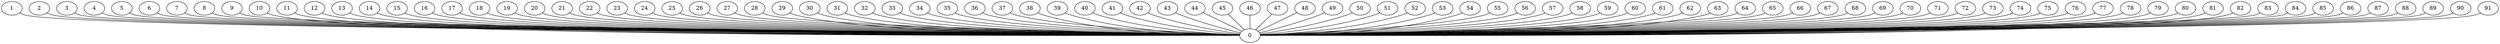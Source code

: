 graph G {
0;
1;
2;
3;
4;
5;
6;
7;
8;
9;
10;
11;
12;
13;
14;
15;
16;
17;
18;
19;
20;
21;
22;
23;
24;
25;
26;
27;
28;
29;
30;
31;
32;
33;
34;
35;
36;
37;
38;
39;
40;
41;
42;
43;
44;
45;
46;
47;
48;
49;
50;
51;
52;
53;
54;
55;
56;
57;
58;
59;
60;
61;
62;
63;
64;
65;
66;
67;
68;
69;
70;
71;
72;
73;
74;
75;
76;
77;
78;
79;
80;
81;
82;
83;
84;
85;
86;
87;
88;
89;
90;
91;
1--0 ;
2--0 ;
3--0 ;
4--0 ;
5--0 ;
6--0 ;
7--0 ;
10--0 ;
9--0 ;
8--0 ;
11--0 ;
12--0 ;
13--0 ;
15--0 ;
14--0 ;
16--0 ;
17--0 ;
18--0 ;
20--0 ;
19--0 ;
22--0 ;
21--0 ;
24--0 ;
23--0 ;
26--0 ;
25--0 ;
27--0 ;
28--0 ;
31--0 ;
30--0 ;
29--0 ;
33--0 ;
32--0 ;
36--0 ;
35--0 ;
34--0 ;
37--0 ;
40--0 ;
39--0 ;
38--0 ;
43--0 ;
42--0 ;
41--0 ;
45--0 ;
44--0 ;
46--0 ;
48--0 ;
47--0 ;
49--0 ;
51--0 ;
50--0 ;
52--0 ;
53--0 ;
54--0 ;
58--0 ;
57--0 ;
56--0 ;
55--0 ;
60--0 ;
59--0 ;
63--0 ;
62--0 ;
61--0 ;
66--0 ;
65--0 ;
64--0 ;
67--0 ;
69--0 ;
68--0 ;
71--0 ;
70--0 ;
72--0 ;
74--0 ;
73--0 ;
76--0 ;
75--0 ;
77--0 ;
78--0 ;
80--0 ;
79--0 ;
81--0 ;
82--0 ;
84--0 ;
83--0 ;
85--0 ;
86--0 ;
87--0 ;
88--0 ;
90--0 ;
89--0 ;
91--0 ;
}
